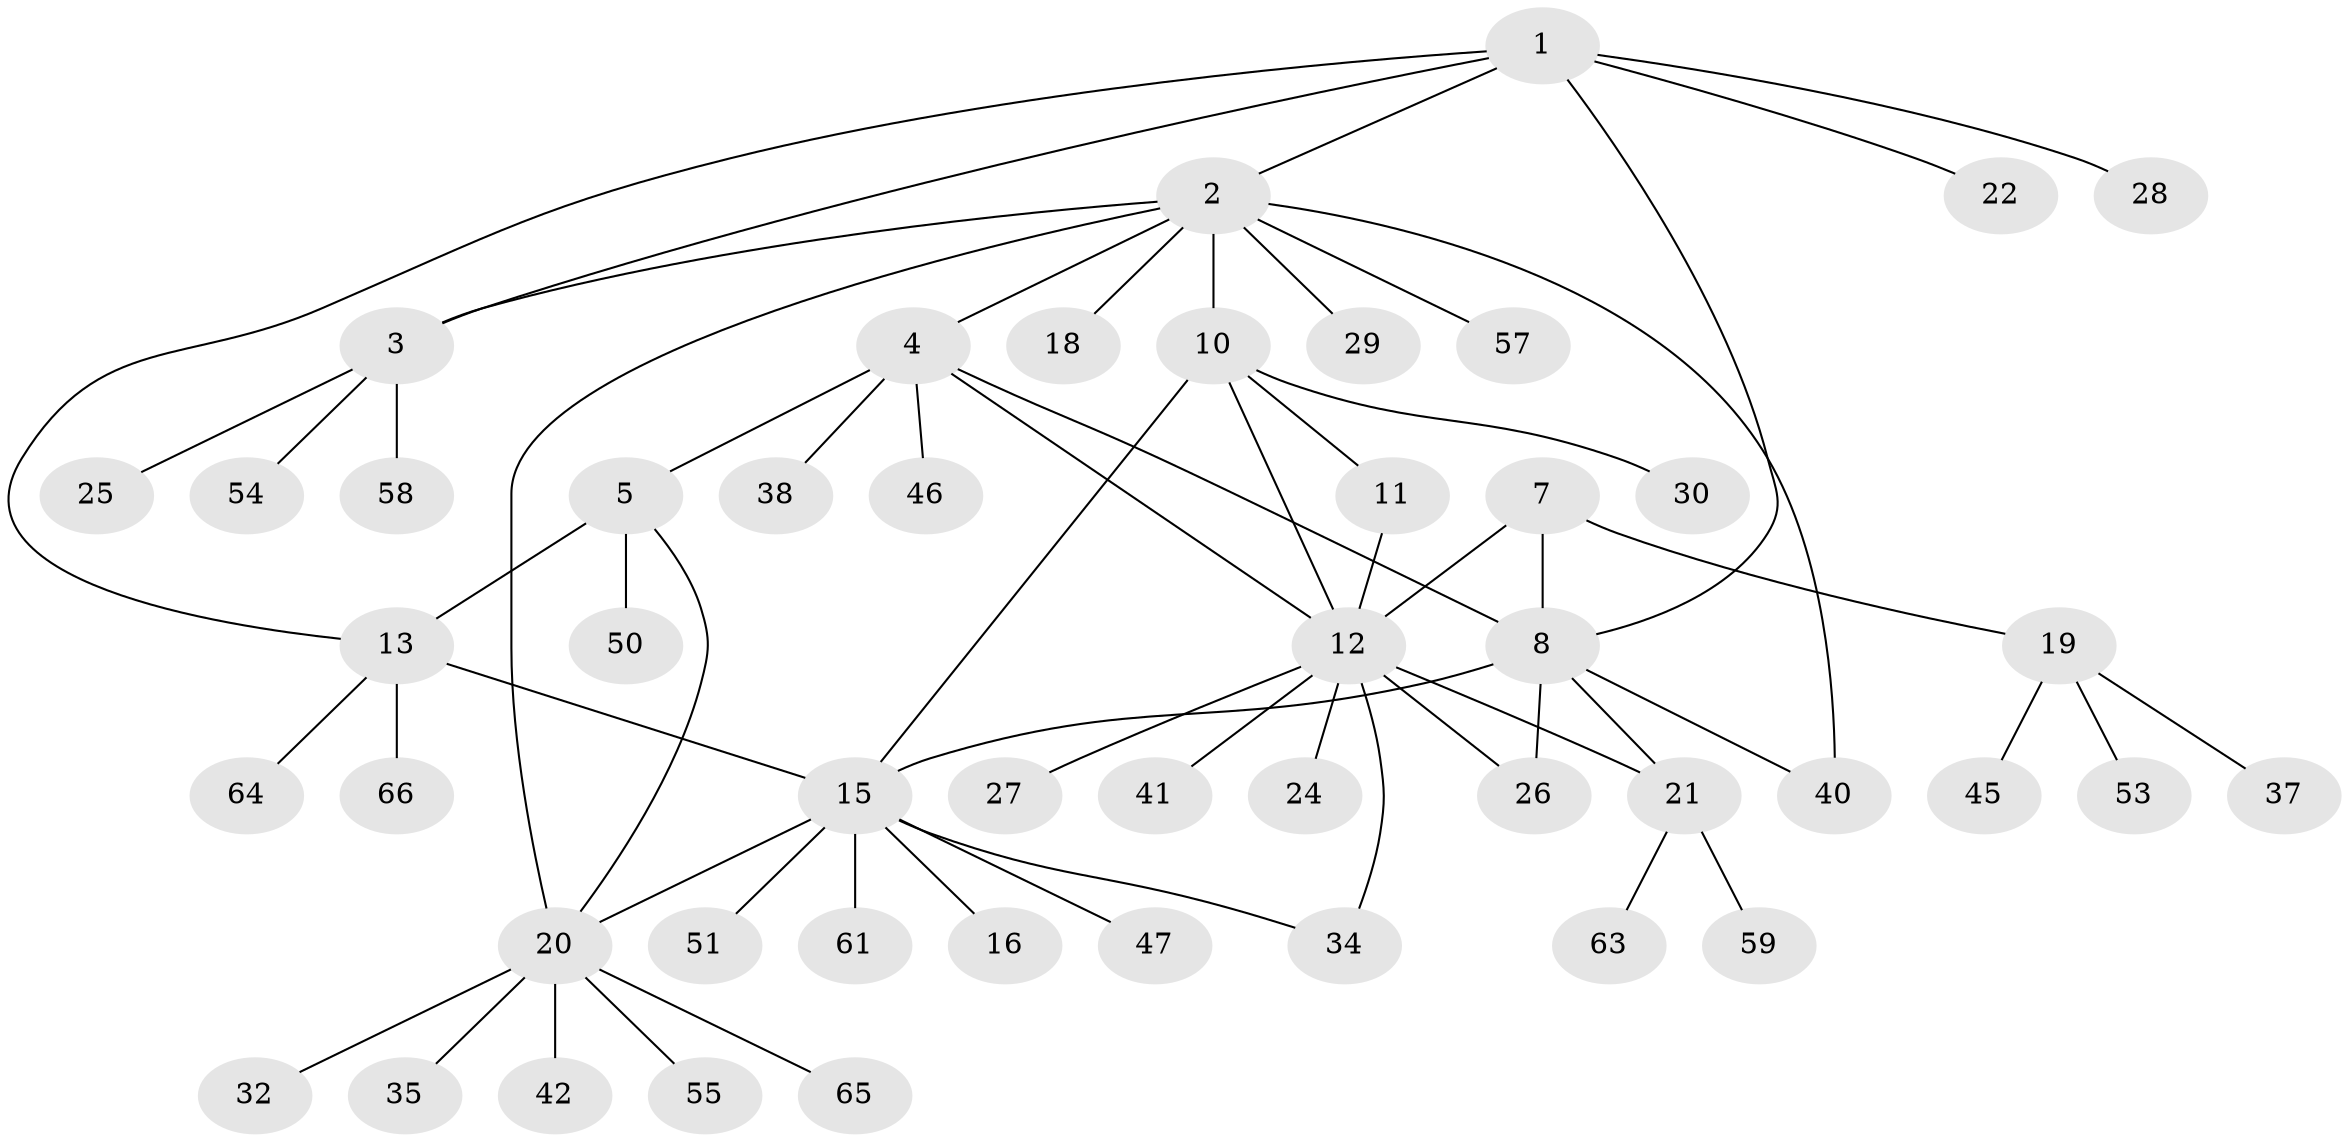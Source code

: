 // original degree distribution, {7: 0.015151515151515152, 10: 0.015151515151515152, 4: 0.09090909090909091, 5: 0.045454545454545456, 2: 0.18181818181818182, 9: 0.015151515151515152, 6: 0.030303030303030304, 11: 0.015151515151515152, 3: 0.030303030303030304, 12: 0.015151515151515152, 1: 0.5454545454545454}
// Generated by graph-tools (version 1.1) at 2025/11/02/27/25 16:11:31]
// undirected, 49 vertices, 62 edges
graph export_dot {
graph [start="1"]
  node [color=gray90,style=filled];
  1 [super="+56"];
  2 [super="+62"];
  3 [super="+17"];
  4 [super="+6"];
  5 [super="+52"];
  7 [super="+9"];
  8 [super="+43"];
  10 [super="+36"];
  11;
  12 [super="+48"];
  13 [super="+14"];
  15 [super="+60"];
  16;
  18;
  19 [super="+33"];
  20 [super="+23"];
  21 [super="+39"];
  22;
  24;
  25;
  26;
  27;
  28 [super="+31"];
  29;
  30;
  32;
  34;
  35 [super="+44"];
  37;
  38 [super="+49"];
  40;
  41;
  42;
  45;
  46;
  47;
  50;
  51;
  53;
  54;
  55;
  57;
  58;
  59;
  61;
  63;
  64;
  65;
  66;
  1 -- 2;
  1 -- 3;
  1 -- 8;
  1 -- 22;
  1 -- 28;
  1 -- 13;
  2 -- 3;
  2 -- 4;
  2 -- 10;
  2 -- 18;
  2 -- 29;
  2 -- 40;
  2 -- 57;
  2 -- 20;
  3 -- 25;
  3 -- 58;
  3 -- 54;
  4 -- 5 [weight=2];
  4 -- 46;
  4 -- 38;
  4 -- 8;
  4 -- 12;
  5 -- 13;
  5 -- 50;
  5 -- 20;
  7 -- 8 [weight=2];
  7 -- 19;
  7 -- 12;
  8 -- 15 [weight=2];
  8 -- 21;
  8 -- 26;
  8 -- 40;
  10 -- 11;
  10 -- 12;
  10 -- 15;
  10 -- 30;
  11 -- 12;
  12 -- 21;
  12 -- 24;
  12 -- 26;
  12 -- 27;
  12 -- 34;
  12 -- 41;
  13 -- 15 [weight=2];
  13 -- 64;
  13 -- 66;
  15 -- 16;
  15 -- 20;
  15 -- 34;
  15 -- 47;
  15 -- 51;
  15 -- 61;
  19 -- 45;
  19 -- 37;
  19 -- 53;
  20 -- 32;
  20 -- 35;
  20 -- 65;
  20 -- 42;
  20 -- 55;
  21 -- 63;
  21 -- 59;
}
